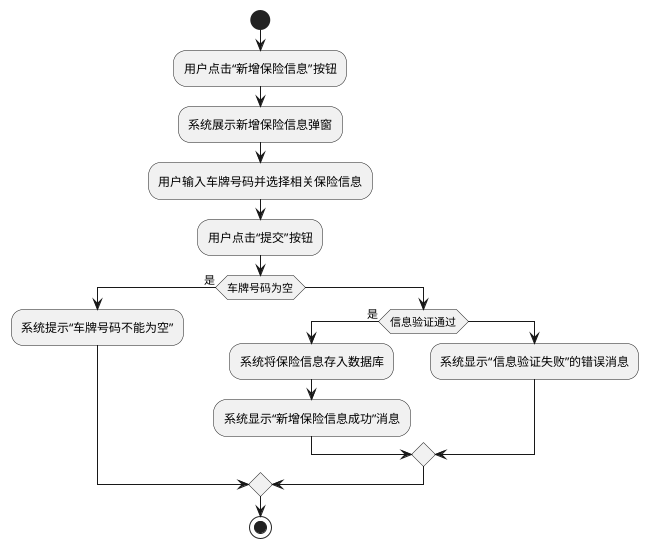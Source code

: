 @startuml
start
:用户点击“新增保险信息”按钮;
:系统展示新增保险信息弹窗;
:用户输入车牌号码并选择相关保险信息;
:用户点击“提交”按钮;
if (车牌号码为空) then (是)
  :系统提示“车牌号码不能为空”;
else
  if (信息验证通过) then (是)
    :系统将保险信息存入数据库;
    :系统显示“新增保险信息成功”消息;
  else
    :系统显示“信息验证失败”的错误消息;
  endif
endif
stop
@enduml
